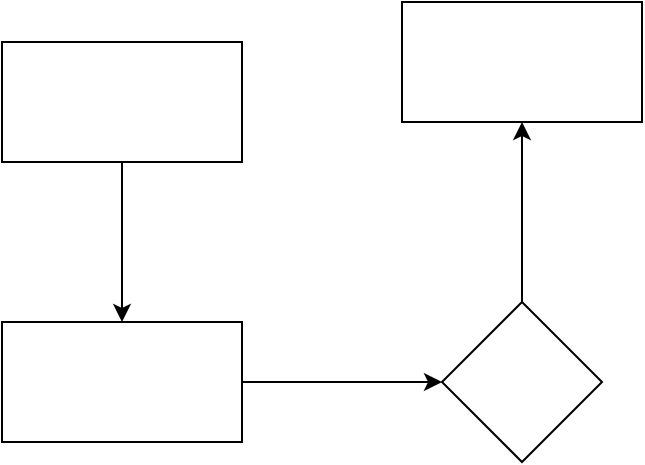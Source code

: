 <mxfile version="21.2.2" type="github">
  <diagram name="第 1 页" id="0TylZSjd6-EgJ9BiYOC2">
    <mxGraphModel dx="954" dy="591" grid="1" gridSize="10" guides="1" tooltips="1" connect="1" arrows="1" fold="1" page="1" pageScale="1" pageWidth="827" pageHeight="1169" math="0" shadow="0">
      <root>
        <mxCell id="0" />
        <mxCell id="1" parent="0" />
        <mxCell id="la2jrpsX6zTOS8XwfTs5-2" value="" style="edgeStyle=orthogonalEdgeStyle;rounded=0;orthogonalLoop=1;jettySize=auto;html=1;" edge="1" parent="1" source="0qr7aGGoZXgPxGPQXT-R-1" target="la2jrpsX6zTOS8XwfTs5-1">
          <mxGeometry relative="1" as="geometry" />
        </mxCell>
        <mxCell id="0qr7aGGoZXgPxGPQXT-R-1" value="" style="rounded=0;whiteSpace=wrap;html=1;" parent="1" vertex="1">
          <mxGeometry x="190" y="90" width="120" height="60" as="geometry" />
        </mxCell>
        <mxCell id="la2jrpsX6zTOS8XwfTs5-4" value="" style="edgeStyle=orthogonalEdgeStyle;rounded=0;orthogonalLoop=1;jettySize=auto;html=1;" edge="1" parent="1" source="la2jrpsX6zTOS8XwfTs5-1" target="la2jrpsX6zTOS8XwfTs5-3">
          <mxGeometry relative="1" as="geometry" />
        </mxCell>
        <mxCell id="la2jrpsX6zTOS8XwfTs5-1" value="" style="rounded=0;whiteSpace=wrap;html=1;" vertex="1" parent="1">
          <mxGeometry x="190" y="230" width="120" height="60" as="geometry" />
        </mxCell>
        <mxCell id="la2jrpsX6zTOS8XwfTs5-6" value="" style="edgeStyle=orthogonalEdgeStyle;rounded=0;orthogonalLoop=1;jettySize=auto;html=1;" edge="1" parent="1" source="la2jrpsX6zTOS8XwfTs5-3" target="la2jrpsX6zTOS8XwfTs5-5">
          <mxGeometry relative="1" as="geometry" />
        </mxCell>
        <mxCell id="la2jrpsX6zTOS8XwfTs5-3" value="" style="rhombus;whiteSpace=wrap;html=1;rounded=0;" vertex="1" parent="1">
          <mxGeometry x="410" y="220" width="80" height="80" as="geometry" />
        </mxCell>
        <mxCell id="la2jrpsX6zTOS8XwfTs5-5" value="" style="whiteSpace=wrap;html=1;rounded=0;" vertex="1" parent="1">
          <mxGeometry x="390" y="70" width="120" height="60" as="geometry" />
        </mxCell>
      </root>
    </mxGraphModel>
  </diagram>
</mxfile>
